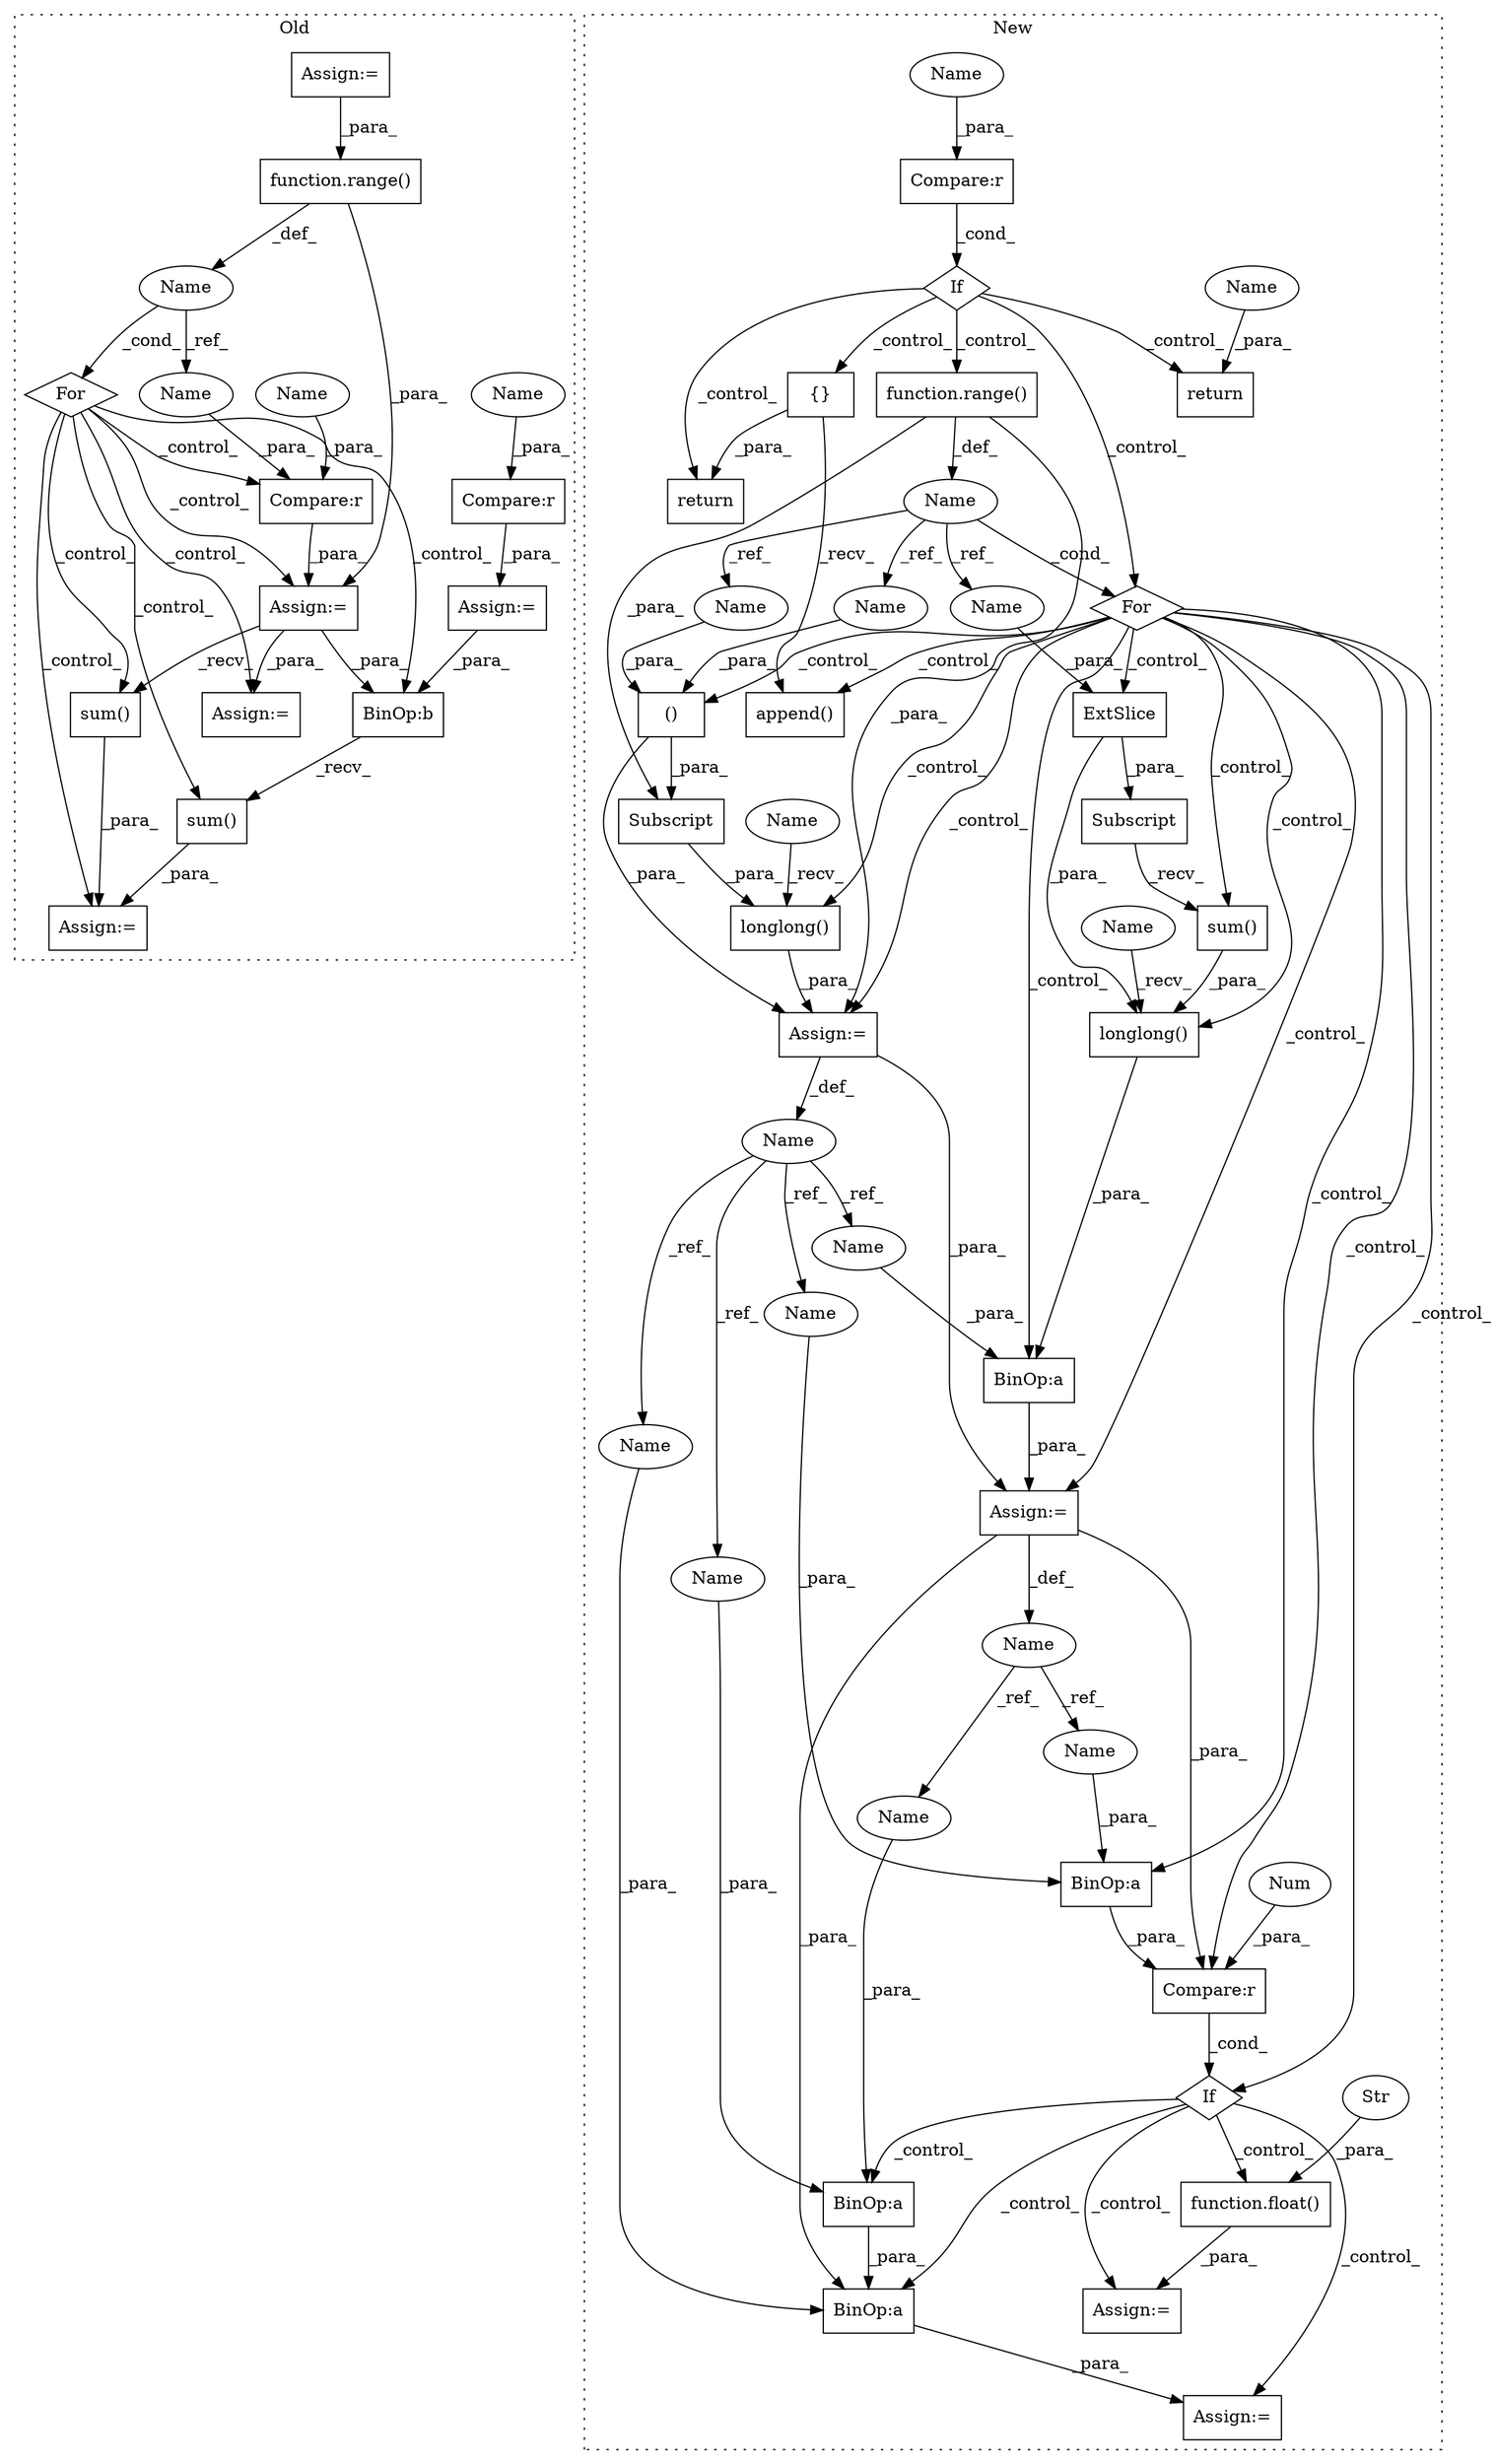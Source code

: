 digraph G {
subgraph cluster0 {
1 [label="For" a="107" s="1868,1899" l="4,14" shape="diamond"];
4 [label="Assign:=" a="68" s="2140" l="4" shape="box"];
5 [label="Name" a="87" s="1872" l="5" shape="ellipse"];
8 [label="Assign:=" a="68" s="2092" l="4" shape="box"];
18 [label="BinOp:b" a="82" s="1989" l="3" shape="box"];
19 [label="function.range()" a="75" s="1881,1898" l="6,1" shape="box"];
21 [label="sum()" a="75" s="1975" l="42" shape="box"];
28 [label="Compare:r" a="40" s="1926" l="15" shape="box"];
29 [label="sum()" a="75" s="2096" l="24" shape="box"];
38 [label="Assign:=" a="68" s="1670" l="3" shape="box"];
39 [label="Assign:=" a="68" s="1923" l="3" shape="box"];
41 [label="Compare:r" a="40" s="1794" l="21" shape="box"];
43 [label="Assign:=" a="68" s="1791" l="3" shape="box"];
45 [label="Name" a="87" s="1809" l="6" shape="ellipse"];
46 [label="Name" a="87" s="1926" l="6" shape="ellipse"];
60 [label="Name" a="87" s="1936" l="5" shape="ellipse"];
label = "Old";
style="dotted";
}
subgraph cluster1 {
2 [label="function.range()" a="75" s="1239,1261" l="6,1" shape="box"];
3 [label="For" a="107" s="1226,1262" l="4,14" shape="diamond"];
6 [label="Assign:=" a="68" s="1452" l="3" shape="box"];
7 [label="Name" a="87" s="1230" l="5" shape="ellipse"];
9 [label="If" a="96" s="1416" l="3" shape="diamond"];
10 [label="function.float()" a="75" s="1455,1466" l="6,1" shape="box"];
11 [label="()" a="54" s="1320" l="7" shape="box"];
12 [label="If" a="96" s="1141" l="3" shape="diamond"];
13 [label="BinOp:a" a="82" s="1516" l="3" shape="box"];
14 [label="BinOp:a" a="82" s="1510" l="3" shape="box"];
15 [label="Str" a="66" s="1461" l="5" shape="ellipse"];
16 [label="BinOp:a" a="82" s="1397" l="3" shape="box"];
17 [label="BinOp:a" a="82" s="1421" l="3" shape="box"];
20 [label="sum()" a="75" s="1359" l="37" shape="box"];
22 [label="Name" a="87" s="1276" l="2" shape="ellipse"];
23 [label="Name" a="87" s="1342" l="2" shape="ellipse"];
24 [label="Subscript" a="63" s="1293,0" l="35,0" shape="box"];
25 [label="Compare:r" a="40" s="1419" l="12" shape="box"];
26 [label="Num" a="76" s="1430" l="1" shape="ellipse"];
27 [label="Subscript" a="63" s="1359,0" l="31,0" shape="box"];
30 [label="Compare:r" a="40" s="1144" l="29" shape="box"];
31 [label="longlong()" a="75" s="1347,1396" l="12,1" shape="box"];
32 [label="longlong()" a="75" s="1281,1328" l="12,1" shape="box"];
33 [label="return" a="93" s="1187" l="7" shape="box"];
34 [label="ExtSlice" a="85" s="1359" l="4" shape="box"];
35 [label="Assign:=" a="68" s="1278" l="3" shape="box"];
36 [label="Assign:=" a="68" s="1344" l="3" shape="box"];
37 [label="Assign:=" a="68" s="1505" l="3" shape="box"];
40 [label="{}" a="59" s="1215,1215" l="2,1" shape="box"];
42 [label="append()" a="75" s="1536,1551" l="12,1" shape="box"];
44 [label="return" a="93" s="1601" l="7" shape="box"];
47 [label="Name" a="87" s="1424" l="2" shape="ellipse"];
48 [label="Name" a="87" s="1519" l="2" shape="ellipse"];
49 [label="Name" a="87" s="1194" l="4" shape="ellipse"];
50 [label="Name" a="87" s="1169" l="4" shape="ellipse"];
51 [label="Name" a="87" s="1381" l="5" shape="ellipse"];
52 [label="Name" a="87" s="1315" l="5" shape="ellipse"];
53 [label="Name" a="87" s="1322" l="5" shape="ellipse"];
54 [label="Name" a="87" s="1347" l="2" shape="ellipse"];
55 [label="Name" a="87" s="1281" l="2" shape="ellipse"];
56 [label="Name" a="87" s="1419" l="2" shape="ellipse"];
57 [label="Name" a="87" s="1508" l="2" shape="ellipse"];
58 [label="Name" a="87" s="1400" l="2" shape="ellipse"];
59 [label="Name" a="87" s="1514" l="2" shape="ellipse"];
label = "New";
style="dotted";
}
1 -> 4 [label="_control_"];
1 -> 21 [label="_control_"];
1 -> 28 [label="_control_"];
1 -> 29 [label="_control_"];
1 -> 18 [label="_control_"];
1 -> 39 [label="_control_"];
1 -> 8 [label="_control_"];
2 -> 35 [label="_para_"];
2 -> 7 [label="_def_"];
2 -> 24 [label="_para_"];
3 -> 36 [label="_control_"];
3 -> 20 [label="_control_"];
3 -> 11 [label="_control_"];
3 -> 35 [label="_control_"];
3 -> 25 [label="_control_"];
3 -> 16 [label="_control_"];
3 -> 34 [label="_control_"];
3 -> 17 [label="_control_"];
3 -> 42 [label="_control_"];
3 -> 9 [label="_control_"];
3 -> 32 [label="_control_"];
3 -> 31 [label="_control_"];
5 -> 1 [label="_cond_"];
5 -> 60 [label="_ref_"];
7 -> 51 [label="_ref_"];
7 -> 3 [label="_cond_"];
7 -> 52 [label="_ref_"];
7 -> 53 [label="_ref_"];
9 -> 14 [label="_control_"];
9 -> 37 [label="_control_"];
9 -> 6 [label="_control_"];
9 -> 13 [label="_control_"];
9 -> 10 [label="_control_"];
10 -> 6 [label="_para_"];
11 -> 35 [label="_para_"];
11 -> 24 [label="_para_"];
12 -> 44 [label="_control_"];
12 -> 33 [label="_control_"];
12 -> 3 [label="_control_"];
12 -> 2 [label="_control_"];
12 -> 40 [label="_control_"];
13 -> 14 [label="_para_"];
14 -> 37 [label="_para_"];
15 -> 10 [label="_para_"];
16 -> 36 [label="_para_"];
17 -> 25 [label="_para_"];
18 -> 21 [label="_recv_"];
19 -> 5 [label="_def_"];
19 -> 39 [label="_para_"];
20 -> 31 [label="_para_"];
21 -> 8 [label="_para_"];
22 -> 59 [label="_ref_"];
22 -> 56 [label="_ref_"];
22 -> 58 [label="_ref_"];
22 -> 57 [label="_ref_"];
23 -> 47 [label="_ref_"];
23 -> 48 [label="_ref_"];
24 -> 32 [label="_para_"];
25 -> 9 [label="_cond_"];
26 -> 25 [label="_para_"];
27 -> 20 [label="_recv_"];
28 -> 39 [label="_para_"];
29 -> 8 [label="_para_"];
30 -> 12 [label="_cond_"];
31 -> 16 [label="_para_"];
32 -> 35 [label="_para_"];
34 -> 27 [label="_para_"];
34 -> 31 [label="_para_"];
35 -> 22 [label="_def_"];
35 -> 36 [label="_para_"];
36 -> 25 [label="_para_"];
36 -> 14 [label="_para_"];
36 -> 23 [label="_def_"];
38 -> 19 [label="_para_"];
39 -> 4 [label="_para_"];
39 -> 29 [label="_recv_"];
39 -> 18 [label="_para_"];
40 -> 42 [label="_recv_"];
40 -> 44 [label="_para_"];
41 -> 43 [label="_para_"];
43 -> 18 [label="_para_"];
45 -> 41 [label="_para_"];
46 -> 28 [label="_para_"];
47 -> 17 [label="_para_"];
48 -> 13 [label="_para_"];
49 -> 33 [label="_para_"];
50 -> 30 [label="_para_"];
51 -> 34 [label="_para_"];
52 -> 11 [label="_para_"];
53 -> 11 [label="_para_"];
54 -> 31 [label="_recv_"];
55 -> 32 [label="_recv_"];
56 -> 17 [label="_para_"];
57 -> 14 [label="_para_"];
58 -> 16 [label="_para_"];
59 -> 13 [label="_para_"];
60 -> 28 [label="_para_"];
}